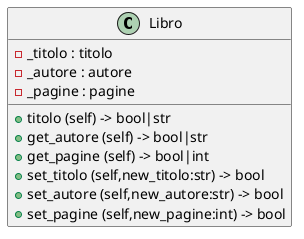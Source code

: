 @startuml es9

class Libro{
    -_titolo : titolo
    -_autore : autore
    -_pagine : pagine

    + titolo (self) -> bool|str
    + get_autore (self) -> bool|str
    + get_pagine (self) -> bool|int
    + set_titolo (self,new_titolo:str) -> bool
    + set_autore (self,new_autore:str) -> bool
    + set_pagine (self,new_pagine:int) -> bool
        
}

@enduml